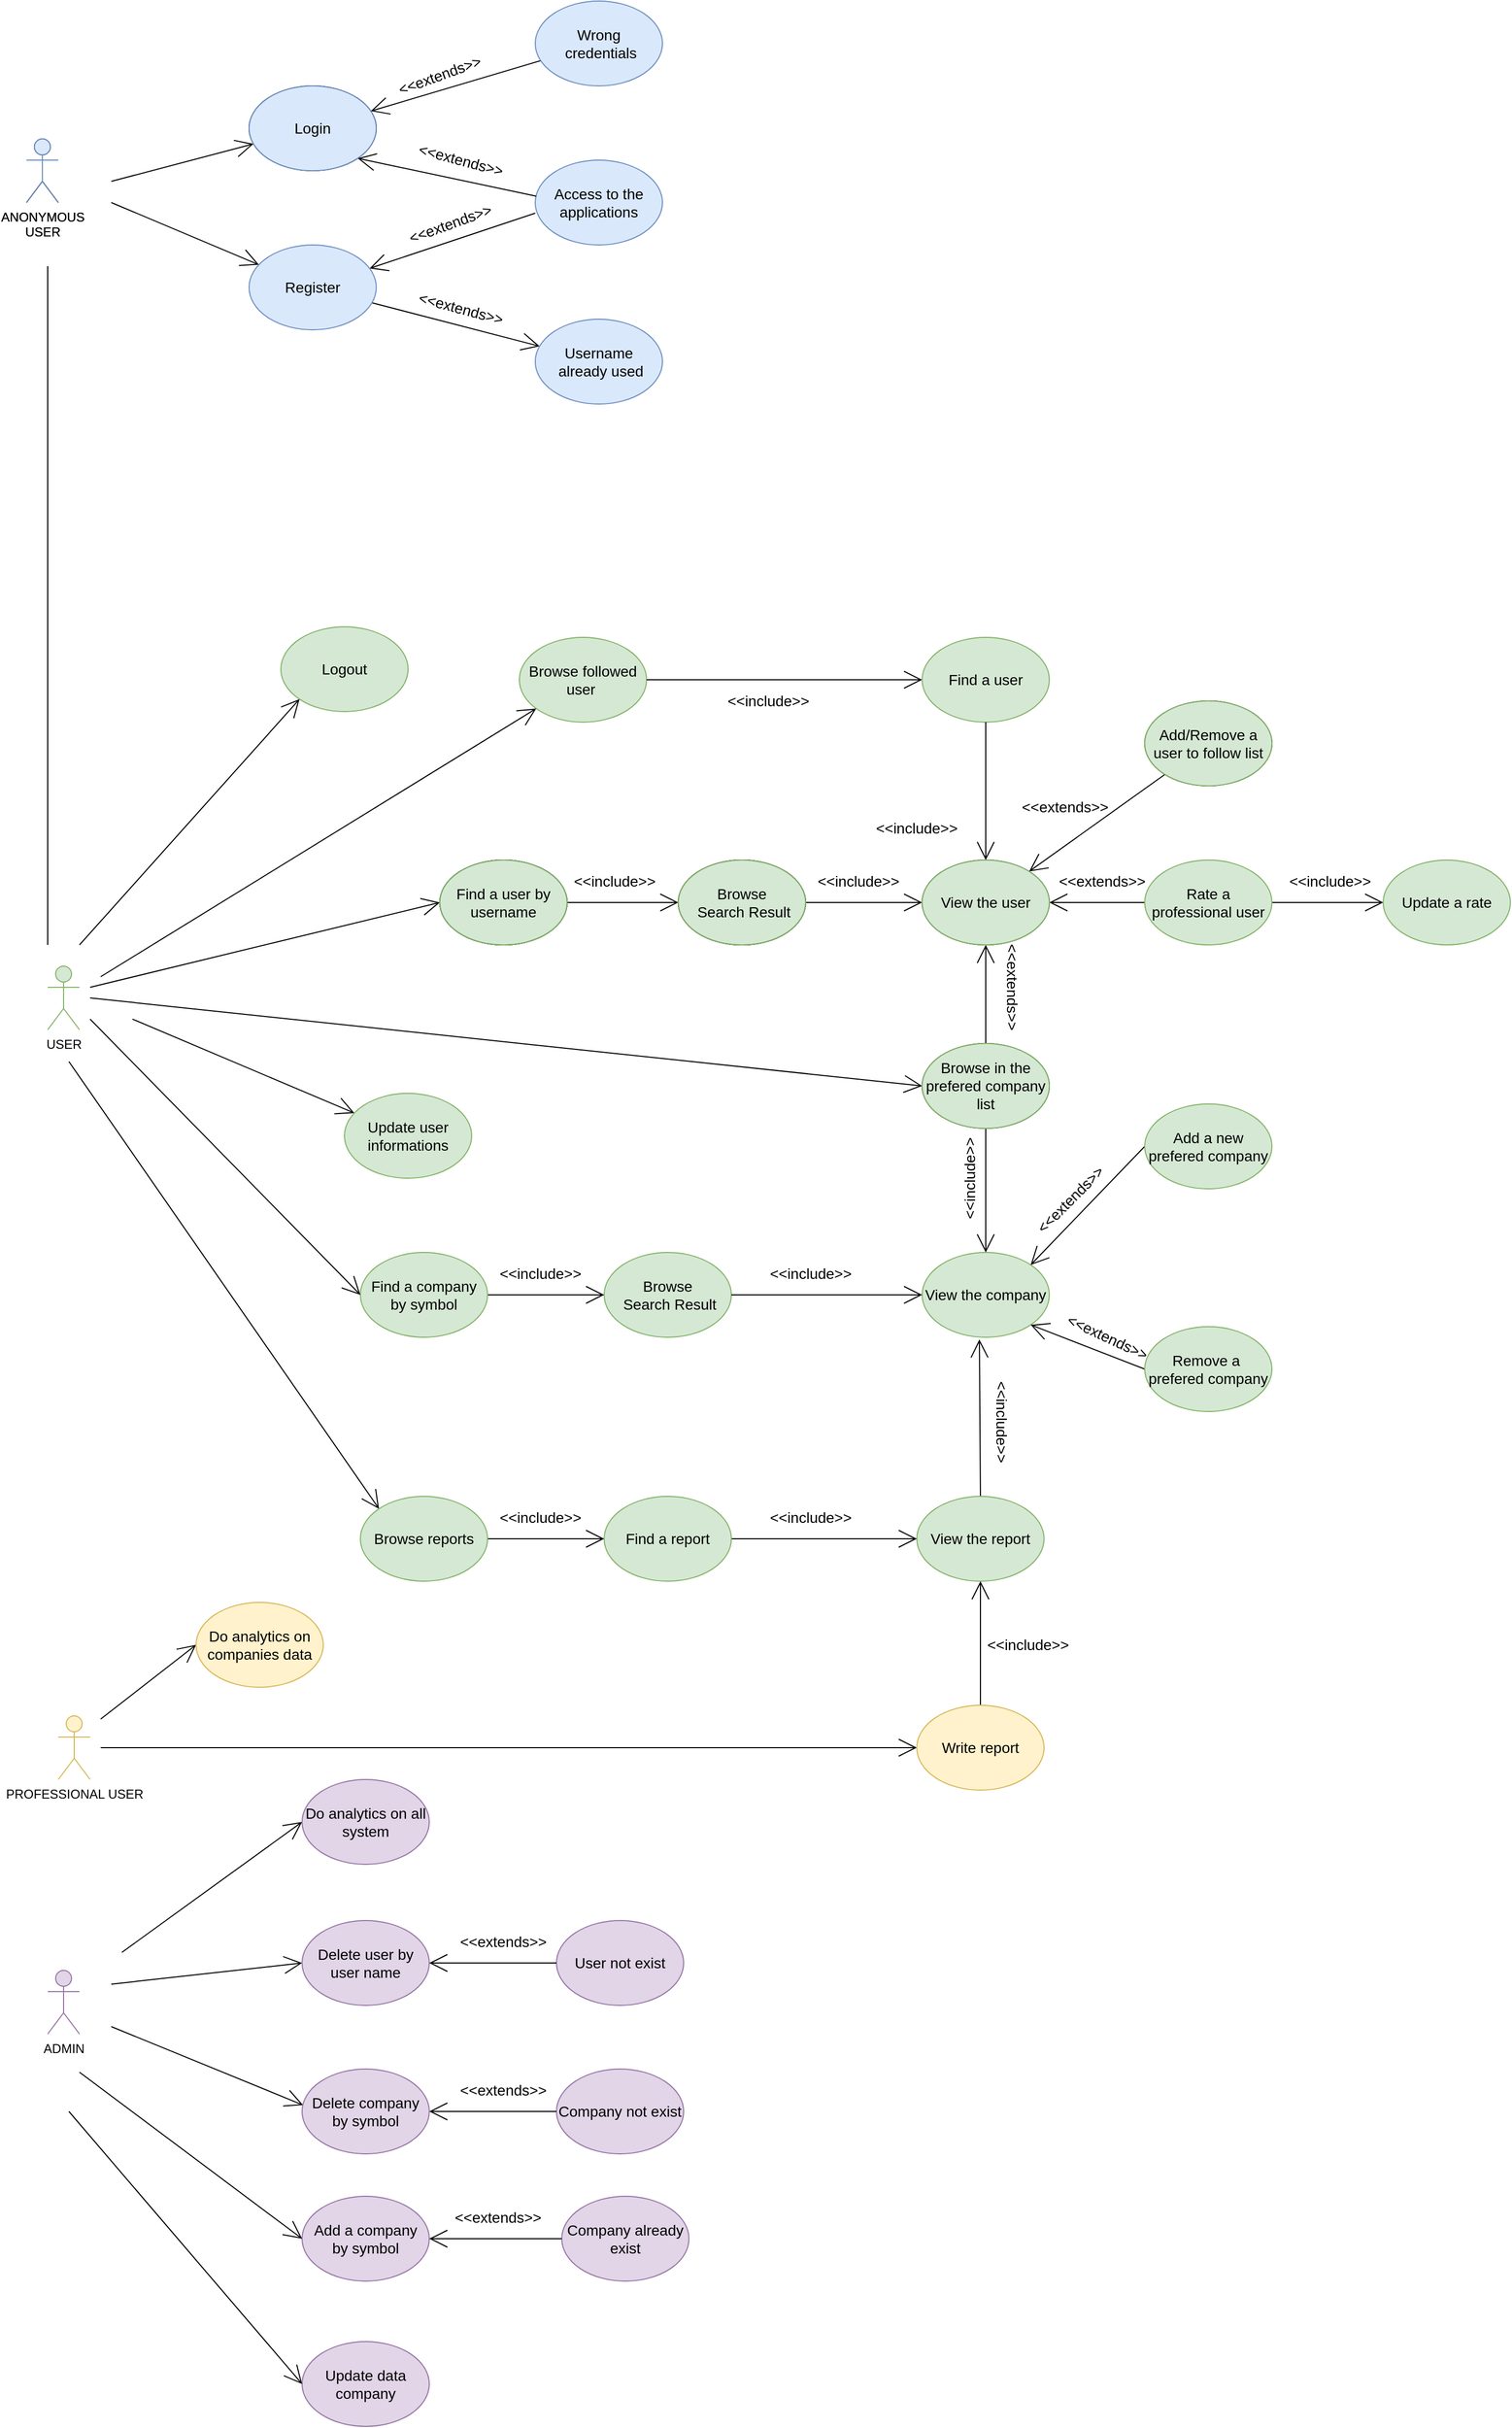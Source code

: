 <mxfile version="14.2.9" type="github">
  <diagram name="Page-1" id="e7e014a7-5840-1c2e-5031-d8a46d1fe8dd">
    <mxGraphModel dx="4063" dy="3003" grid="1" gridSize="10" guides="1" tooltips="1" connect="1" arrows="1" fold="1" page="1" pageScale="1" pageWidth="1169" pageHeight="826" background="#ffffff" math="0" shadow="0">
      <root>
        <mxCell id="0" />
        <mxCell id="1" parent="0" />
        <mxCell id="-wVCh6l1iGJXdoOplOuK-42" value="ANONYMOUS&lt;br&gt;USER&lt;br&gt;" style="shape=umlActor;verticalLabelPosition=bottom;verticalAlign=top;html=1;outlineConnect=0;" parent="1" vertex="1">
          <mxGeometry x="40" y="-580" width="30" height="60" as="geometry" />
        </mxCell>
        <mxCell id="M0NpWcKod3ysI7hmXzI3-88" style="edgeStyle=none;rounded=0;orthogonalLoop=1;jettySize=auto;html=1;entryX=0;entryY=0.5;entryDx=0;entryDy=0;endArrow=open;endFill=0;endSize=15;strokeWidth=1;fontSize=14;" parent="1" target="lM13MU_TnSCRfTrLPsLV-1" edge="1">
          <mxGeometry relative="1" as="geometry">
            <mxPoint x="110" y="937" as="sourcePoint" />
          </mxGeometry>
        </mxCell>
        <mxCell id="-wVCh6l1iGJXdoOplOuK-43" value="PROFESSIONAL USER" style="shape=umlActor;verticalLabelPosition=bottom;verticalAlign=top;html=1;outlineConnect=0;fillColor=#fff2cc;strokeColor=#d6b656;" parent="1" vertex="1">
          <mxGeometry x="70" y="907" width="30" height="60" as="geometry" />
        </mxCell>
        <mxCell id="-wVCh6l1iGJXdoOplOuK-46" value="USER" style="shape=umlActor;verticalLabelPosition=bottom;verticalAlign=top;html=1;outlineConnect=0;fillColor=#d5e8d4;strokeColor=#82b366;" parent="1" vertex="1">
          <mxGeometry x="60" y="200" width="30" height="60" as="geometry" />
        </mxCell>
        <mxCell id="-wVCh6l1iGJXdoOplOuK-52" value="ADMIN" style="shape=umlActor;verticalLabelPosition=bottom;verticalAlign=top;html=1;outlineConnect=0;fillColor=#e1d5e7;strokeColor=#9673a6;" parent="1" vertex="1">
          <mxGeometry x="60" y="1147" width="30" height="60" as="geometry" />
        </mxCell>
        <mxCell id="M0NpWcKod3ysI7hmXzI3-54" value="" style="edgeStyle=none;rounded=0;orthogonalLoop=1;jettySize=auto;html=1;endArrow=open;endFill=0;endSize=15;strokeWidth=1;fontSize=14;" parent="1" source="-wVCh6l1iGJXdoOplOuK-76" target="M0NpWcKod3ysI7hmXzI3-43" edge="1">
          <mxGeometry relative="1" as="geometry" />
        </mxCell>
        <mxCell id="M0NpWcKod3ysI7hmXzI3-56" value="" style="edgeStyle=none;rounded=0;orthogonalLoop=1;jettySize=auto;html=1;endArrow=open;endFill=0;endSize=15;strokeWidth=1;fontSize=14;" parent="1" source="-wVCh6l1iGJXdoOplOuK-76" target="M0NpWcKod3ysI7hmXzI3-55" edge="1">
          <mxGeometry relative="1" as="geometry" />
        </mxCell>
        <mxCell id="-wVCh6l1iGJXdoOplOuK-76" value="Rate a professional user" style="ellipse;whiteSpace=wrap;verticalAlign=middle;align=center;fontSize=14;fillColor=#d5e8d4;strokeColor=#82b366;" parent="1" vertex="1">
          <mxGeometry x="1095" y="100" width="120" height="80" as="geometry" />
        </mxCell>
        <mxCell id="M0NpWcKod3ysI7hmXzI3-41" value="" style="edgeStyle=none;rounded=0;orthogonalLoop=1;jettySize=auto;html=1;endArrow=open;endFill=0;endSize=15;strokeWidth=1;fontSize=14;" parent="1" source="M0NpWcKod3ysI7hmXzI3-40" target="-wVCh6l1iGJXdoOplOuK-77" edge="1">
          <mxGeometry relative="1" as="geometry" />
        </mxCell>
        <mxCell id="-wVCh6l1iGJXdoOplOuK-77" value="View the company" style="ellipse;whiteSpace=wrap;verticalAlign=middle;align=center;fontSize=14;fillColor=#d5e8d4;strokeColor=#82b366;" parent="1" vertex="1">
          <mxGeometry x="885" y="470" width="120" height="80" as="geometry" />
        </mxCell>
        <mxCell id="M0NpWcKod3ysI7hmXzI3-91" style="edgeStyle=none;rounded=0;orthogonalLoop=1;jettySize=auto;html=1;exitX=0;exitY=0.5;exitDx=0;exitDy=0;endArrow=open;endFill=0;endSize=15;strokeWidth=1;fontSize=14;entryX=0;entryY=0.5;entryDx=0;entryDy=0;" parent="1" target="-wVCh6l1iGJXdoOplOuK-90" edge="1">
          <mxGeometry relative="1" as="geometry">
            <mxPoint x="110" y="910" as="sourcePoint" />
          </mxGeometry>
        </mxCell>
        <mxCell id="-wVCh6l1iGJXdoOplOuK-90" value="Do analytics on companies data" style="ellipse;whiteSpace=wrap;verticalAlign=middle;align=center;fontSize=14;fillColor=#fff2cc;strokeColor=#d6b656;" parent="1" vertex="1">
          <mxGeometry x="200" y="800" width="120" height="80" as="geometry" />
        </mxCell>
        <mxCell id="M0NpWcKod3ysI7hmXzI3-89" value="" style="edgeStyle=none;rounded=0;orthogonalLoop=1;jettySize=auto;html=1;endArrow=open;endFill=0;endSize=15;strokeWidth=1;fontSize=14;" parent="1" source="lM13MU_TnSCRfTrLPsLV-1" target="M0NpWcKod3ysI7hmXzI3-63" edge="1">
          <mxGeometry relative="1" as="geometry" />
        </mxCell>
        <mxCell id="lM13MU_TnSCRfTrLPsLV-1" value="Write report" style="ellipse;whiteSpace=wrap;verticalAlign=middle;align=center;fontSize=14;fillColor=#fff2cc;strokeColor=#d6b656;" parent="1" vertex="1">
          <mxGeometry x="880" y="897" width="120" height="80" as="geometry" />
        </mxCell>
        <mxCell id="M0NpWcKod3ysI7hmXzI3-1" value="&lt;font style=&quot;font-size: 14px&quot;&gt;Browse&lt;br&gt;&amp;nbsp;Search Result&lt;/font&gt;" style="ellipse;whiteSpace=wrap;html=1;fillColor=#d5e8d4;strokeColor=#82b366;" parent="1" vertex="1">
          <mxGeometry x="585" y="470" width="120" height="80" as="geometry" />
        </mxCell>
        <mxCell id="M0NpWcKod3ysI7hmXzI3-3" value="" style="edgeStyle=orthogonalEdgeStyle;rounded=0;orthogonalLoop=1;jettySize=auto;html=1;fontSize=14;verticalAlign=middle;strokeWidth=1;endSize=15;endArrow=open;endFill=0;exitX=1;exitY=0.5;exitDx=0;exitDy=0;" parent="1" source="M0NpWcKod3ysI7hmXzI3-2" target="M0NpWcKod3ysI7hmXzI3-1" edge="1">
          <mxGeometry relative="1" as="geometry">
            <mxPoint x="485" y="510" as="sourcePoint" />
          </mxGeometry>
        </mxCell>
        <mxCell id="M0NpWcKod3ysI7hmXzI3-26" value="" style="edgeStyle=none;rounded=0;orthogonalLoop=1;jettySize=auto;html=1;endArrow=open;endFill=0;endSize=15;strokeWidth=1;fontSize=14;" parent="1" target="M0NpWcKod3ysI7hmXzI3-25" edge="1">
          <mxGeometry relative="1" as="geometry">
            <mxPoint x="120" y="-540" as="sourcePoint" />
          </mxGeometry>
        </mxCell>
        <mxCell id="M0NpWcKod3ysI7hmXzI3-53" value="" style="edgeStyle=none;rounded=0;orthogonalLoop=1;jettySize=auto;html=1;endArrow=open;endFill=0;endSize=15;strokeWidth=1;fontSize=14;" parent="1" target="8vEe_Gzx1w0-iKnSHE_O-8" edge="1">
          <mxGeometry relative="1" as="geometry">
            <mxPoint x="140" y="250" as="sourcePoint" />
            <mxPoint x="310.668" y="102.768" as="targetPoint" />
          </mxGeometry>
        </mxCell>
        <mxCell id="M0NpWcKod3ysI7hmXzI3-2" value="&lt;font style=&quot;font-size: 14px&quot;&gt;Find a company by symbol&lt;/font&gt;" style="ellipse;whiteSpace=wrap;html=1;fillColor=#d5e8d4;strokeColor=#82b366;" parent="1" vertex="1">
          <mxGeometry x="355" y="470" width="120" height="80" as="geometry" />
        </mxCell>
        <mxCell id="M0NpWcKod3ysI7hmXzI3-4" value="" style="edgeStyle=orthogonalEdgeStyle;rounded=0;orthogonalLoop=1;jettySize=auto;html=1;fontSize=14;verticalAlign=middle;strokeWidth=1;endSize=15;endArrow=open;endFill=0;exitX=1;exitY=0.5;exitDx=0;exitDy=0;entryX=0;entryY=0.5;entryDx=0;entryDy=0;" parent="1" source="M0NpWcKod3ysI7hmXzI3-1" target="-wVCh6l1iGJXdoOplOuK-77" edge="1">
          <mxGeometry relative="1" as="geometry">
            <mxPoint x="715" y="510" as="sourcePoint" />
            <mxPoint x="825" y="510" as="targetPoint" />
            <Array as="points" />
          </mxGeometry>
        </mxCell>
        <mxCell id="M0NpWcKod3ysI7hmXzI3-9" value="&amp;lt;&amp;lt;include&amp;gt;&amp;gt;" style="text;html=1;strokeColor=none;fillColor=none;align=center;verticalAlign=middle;whiteSpace=wrap;rounded=0;fontSize=14;rotation=-90;" parent="1" vertex="1">
          <mxGeometry x="910" y="390" width="40" height="20" as="geometry" />
        </mxCell>
        <mxCell id="M0NpWcKod3ysI7hmXzI3-10" value="&amp;lt;&amp;lt;include&amp;gt;&amp;gt;" style="text;html=1;strokeColor=none;fillColor=none;align=center;verticalAlign=middle;whiteSpace=wrap;rounded=0;fontSize=14;" parent="1" vertex="1">
          <mxGeometry x="760" y="480" width="40" height="20" as="geometry" />
        </mxCell>
        <mxCell id="M0NpWcKod3ysI7hmXzI3-11" value="&amp;lt;&amp;lt;include&amp;gt;&amp;gt;" style="text;html=1;strokeColor=none;fillColor=none;align=center;verticalAlign=middle;whiteSpace=wrap;rounded=0;fontSize=14;" parent="1" vertex="1">
          <mxGeometry x="505" y="480" width="40" height="20" as="geometry" />
        </mxCell>
        <mxCell id="M0NpWcKod3ysI7hmXzI3-12" value="&amp;lt;&amp;lt;extends&amp;gt;&amp;gt;" style="text;html=1;strokeColor=none;fillColor=none;align=center;verticalAlign=middle;whiteSpace=wrap;rounded=0;fontSize=14;rotation=-20;" parent="1" vertex="1">
          <mxGeometry x="410" y="-650" width="40" height="20" as="geometry" />
        </mxCell>
        <mxCell id="M0NpWcKod3ysI7hmXzI3-13" value="" style="rounded=0;orthogonalLoop=1;jettySize=auto;html=1;fontSize=14;verticalAlign=middle;strokeWidth=1;endSize=15;endArrow=open;endFill=0;exitX=0;exitY=0.5;exitDx=0;exitDy=0;entryX=1;entryY=0;entryDx=0;entryDy=0;" parent="1" source="M0NpWcKod3ysI7hmXzI3-18" target="-wVCh6l1iGJXdoOplOuK-77" edge="1">
          <mxGeometry relative="1" as="geometry">
            <mxPoint x="630" y="20" as="sourcePoint" />
            <mxPoint x="740" y="20" as="targetPoint" />
          </mxGeometry>
        </mxCell>
        <mxCell id="M0NpWcKod3ysI7hmXzI3-15" value="" style="rounded=0;orthogonalLoop=1;jettySize=auto;html=1;fontSize=14;verticalAlign=middle;strokeWidth=1;endSize=15;endArrow=open;endFill=0;exitX=0;exitY=0.5;exitDx=0;exitDy=0;entryX=1;entryY=1;entryDx=0;entryDy=0;" parent="1" source="M0NpWcKod3ysI7hmXzI3-22" target="-wVCh6l1iGJXdoOplOuK-77" edge="1">
          <mxGeometry relative="1" as="geometry">
            <mxPoint x="710" y="280" as="sourcePoint" />
            <mxPoint x="820" y="280" as="targetPoint" />
          </mxGeometry>
        </mxCell>
        <mxCell id="M0NpWcKod3ysI7hmXzI3-17" value="" style="rounded=0;orthogonalLoop=1;jettySize=auto;html=1;fontSize=14;verticalAlign=middle;strokeWidth=1;endSize=15;endArrow=open;endFill=0;entryX=0;entryY=0.5;entryDx=0;entryDy=0;" parent="1" target="M0NpWcKod3ysI7hmXzI3-2" edge="1">
          <mxGeometry relative="1" as="geometry">
            <mxPoint x="100" y="250" as="sourcePoint" />
            <mxPoint x="270" y="220" as="targetPoint" />
          </mxGeometry>
        </mxCell>
        <mxCell id="M0NpWcKod3ysI7hmXzI3-18" value="Add a new prefered company" style="ellipse;whiteSpace=wrap;verticalAlign=middle;align=center;fontSize=14;fillColor=#d5e8d4;strokeColor=#82b366;" parent="1" vertex="1">
          <mxGeometry x="1095" y="330" width="120" height="80" as="geometry" />
        </mxCell>
        <mxCell id="M0NpWcKod3ysI7hmXzI3-21" value="&amp;lt;&amp;lt;extends&amp;gt;&amp;gt;" style="text;html=1;strokeColor=none;fillColor=none;align=center;verticalAlign=middle;whiteSpace=wrap;rounded=0;fontSize=14;rotation=-45;" parent="1" vertex="1">
          <mxGeometry x="1005" y="410" width="40" height="20" as="geometry" />
        </mxCell>
        <mxCell id="M0NpWcKod3ysI7hmXzI3-22" value="Remove a  prefered company" style="ellipse;whiteSpace=wrap;verticalAlign=middle;align=center;fontSize=14;fillColor=#d5e8d4;strokeColor=#82b366;" parent="1" vertex="1">
          <mxGeometry x="1095" y="540" width="120" height="80" as="geometry" />
        </mxCell>
        <mxCell id="M0NpWcKod3ysI7hmXzI3-23" value="&amp;lt;&amp;lt;extends&amp;gt;&amp;gt;" style="text;html=1;strokeColor=none;fillColor=none;align=center;verticalAlign=middle;whiteSpace=wrap;rounded=0;fontSize=14;rotation=25;" parent="1" vertex="1">
          <mxGeometry x="1040" y="540" width="40" height="20" as="geometry" />
        </mxCell>
        <mxCell id="M0NpWcKod3ysI7hmXzI3-28" value="" style="edgeStyle=none;rounded=0;orthogonalLoop=1;jettySize=auto;html=1;endArrow=open;endFill=0;endSize=15;strokeWidth=1;fontSize=14;" parent="1" target="M0NpWcKod3ysI7hmXzI3-27" edge="1">
          <mxGeometry relative="1" as="geometry">
            <mxPoint x="120" y="-520" as="sourcePoint" />
          </mxGeometry>
        </mxCell>
        <mxCell id="M0NpWcKod3ysI7hmXzI3-31" value="" style="edgeStyle=none;rounded=0;orthogonalLoop=1;jettySize=auto;html=1;endArrow=open;endFill=0;endSize=15;strokeWidth=1;fontSize=14;" parent="1" source="M0NpWcKod3ysI7hmXzI3-30" target="M0NpWcKod3ysI7hmXzI3-25" edge="1">
          <mxGeometry relative="1" as="geometry" />
        </mxCell>
        <mxCell id="M0NpWcKod3ysI7hmXzI3-25" value="&lt;font style=&quot;font-size: 14px&quot;&gt;Login&lt;/font&gt;" style="ellipse;whiteSpace=wrap;html=1;" parent="1" vertex="1">
          <mxGeometry x="250" y="-630" width="120" height="80" as="geometry" />
        </mxCell>
        <mxCell id="M0NpWcKod3ysI7hmXzI3-33" value="" style="edgeStyle=none;rounded=0;orthogonalLoop=1;jettySize=auto;html=1;endArrow=open;endFill=0;endSize=15;strokeWidth=1;fontSize=14;exitX=0;exitY=0.625;exitDx=0;exitDy=0;exitPerimeter=0;" parent="1" source="M0NpWcKod3ysI7hmXzI3-32" target="M0NpWcKod3ysI7hmXzI3-27" edge="1">
          <mxGeometry relative="1" as="geometry" />
        </mxCell>
        <mxCell id="M0NpWcKod3ysI7hmXzI3-39" value="" style="edgeStyle=none;rounded=0;orthogonalLoop=1;jettySize=auto;html=1;endArrow=open;endFill=0;endSize=15;strokeWidth=1;fontSize=14;" parent="1" source="M0NpWcKod3ysI7hmXzI3-27" target="M0NpWcKod3ysI7hmXzI3-38" edge="1">
          <mxGeometry relative="1" as="geometry" />
        </mxCell>
        <mxCell id="M0NpWcKod3ysI7hmXzI3-27" value="&lt;font style=&quot;font-size: 14px&quot;&gt;Register&lt;/font&gt;" style="ellipse;whiteSpace=wrap;html=1;fillColor=#dae8fc;strokeColor=#6c8ebf;" parent="1" vertex="1">
          <mxGeometry x="250" y="-480" width="120" height="80" as="geometry" />
        </mxCell>
        <mxCell id="M0NpWcKod3ysI7hmXzI3-30" value="&lt;font style=&quot;font-size: 14px&quot;&gt;Wrong&lt;br&gt;&amp;nbsp;credentials&lt;/font&gt;" style="ellipse;whiteSpace=wrap;html=1;fillColor=#dae8fc;strokeColor=#6c8ebf;" parent="1" vertex="1">
          <mxGeometry x="520" y="-710" width="120" height="80" as="geometry" />
        </mxCell>
        <mxCell id="M0NpWcKod3ysI7hmXzI3-32" value="&lt;font style=&quot;font-size: 14px&quot;&gt;Access to the applications&lt;/font&gt;" style="ellipse;whiteSpace=wrap;html=1;fillColor=#dae8fc;strokeColor=#6c8ebf;" parent="1" vertex="1">
          <mxGeometry x="520" y="-560" width="120" height="80" as="geometry" />
        </mxCell>
        <mxCell id="M0NpWcKod3ysI7hmXzI3-34" value="" style="edgeStyle=none;rounded=0;orthogonalLoop=1;jettySize=auto;html=1;endArrow=open;endFill=0;endSize=15;strokeWidth=1;fontSize=14;entryX=1;entryY=1;entryDx=0;entryDy=0;exitX=0.008;exitY=0.425;exitDx=0;exitDy=0;exitPerimeter=0;" parent="1" source="M0NpWcKod3ysI7hmXzI3-32" target="M0NpWcKod3ysI7hmXzI3-25" edge="1">
          <mxGeometry relative="1" as="geometry">
            <mxPoint x="560" y="-530" as="sourcePoint" />
            <mxPoint x="375.635" y="-474.979" as="targetPoint" />
          </mxGeometry>
        </mxCell>
        <mxCell id="M0NpWcKod3ysI7hmXzI3-35" value="&amp;lt;&amp;lt;extends&amp;gt;&amp;gt;" style="text;html=1;strokeColor=none;fillColor=none;align=center;verticalAlign=middle;whiteSpace=wrap;rounded=0;fontSize=14;rotation=15;" parent="1" vertex="1">
          <mxGeometry x="430" y="-430" width="40" height="20" as="geometry" />
        </mxCell>
        <mxCell id="M0NpWcKod3ysI7hmXzI3-36" value="&amp;lt;&amp;lt;extends&amp;gt;&amp;gt;" style="text;html=1;strokeColor=none;fillColor=none;align=center;verticalAlign=middle;whiteSpace=wrap;rounded=0;fontSize=14;rotation=-20;" parent="1" vertex="1">
          <mxGeometry x="420" y="-510" width="40" height="20" as="geometry" />
        </mxCell>
        <mxCell id="M0NpWcKod3ysI7hmXzI3-37" value="&amp;lt;&amp;lt;extends&amp;gt;&amp;gt;" style="text;html=1;strokeColor=none;fillColor=none;align=center;verticalAlign=middle;whiteSpace=wrap;rounded=0;fontSize=14;rotation=15;" parent="1" vertex="1">
          <mxGeometry x="430" y="-570" width="40" height="20" as="geometry" />
        </mxCell>
        <mxCell id="M0NpWcKod3ysI7hmXzI3-38" value="&lt;font style=&quot;font-size: 14px&quot;&gt;Username&lt;br&gt;&amp;nbsp;already used&lt;/font&gt;" style="ellipse;whiteSpace=wrap;html=1;fillColor=#dae8fc;strokeColor=#6c8ebf;" parent="1" vertex="1">
          <mxGeometry x="520" y="-410" width="120" height="80" as="geometry" />
        </mxCell>
        <mxCell id="M0NpWcKod3ysI7hmXzI3-42" style="edgeStyle=none;rounded=0;orthogonalLoop=1;jettySize=auto;html=1;endArrow=open;endFill=0;endSize=15;strokeWidth=1;fontSize=14;entryX=0;entryY=0.5;entryDx=0;entryDy=0;" parent="1" target="M0NpWcKod3ysI7hmXzI3-40" edge="1">
          <mxGeometry relative="1" as="geometry">
            <mxPoint x="100" y="230" as="sourcePoint" />
          </mxGeometry>
        </mxCell>
        <mxCell id="M0NpWcKod3ysI7hmXzI3-50" value="" style="edgeStyle=none;rounded=0;orthogonalLoop=1;jettySize=auto;html=1;endArrow=open;endFill=0;endSize=15;strokeWidth=1;fontSize=14;" parent="1" source="M0NpWcKod3ysI7hmXzI3-40" target="M0NpWcKod3ysI7hmXzI3-43" edge="1">
          <mxGeometry relative="1" as="geometry" />
        </mxCell>
        <mxCell id="M0NpWcKod3ysI7hmXzI3-40" value="Browse in the prefered company list" style="ellipse;whiteSpace=wrap;verticalAlign=middle;align=center;fontSize=14;" parent="1" vertex="1">
          <mxGeometry x="885" y="273" width="120" height="80" as="geometry" />
        </mxCell>
        <mxCell id="M0NpWcKod3ysI7hmXzI3-86" value="" style="edgeStyle=none;rounded=0;orthogonalLoop=1;jettySize=auto;html=1;endArrow=open;endFill=0;endSize=15;strokeWidth=1;fontSize=14;" parent="1" source="M0NpWcKod3ysI7hmXzI3-85" target="M0NpWcKod3ysI7hmXzI3-43" edge="1">
          <mxGeometry relative="1" as="geometry" />
        </mxCell>
        <mxCell id="M0NpWcKod3ysI7hmXzI3-43" value="View the users" style="ellipse;whiteSpace=wrap;verticalAlign=middle;align=center;fontSize=14;" parent="1" vertex="1">
          <mxGeometry x="885" y="100" width="120" height="80" as="geometry" />
        </mxCell>
        <mxCell id="M0NpWcKod3ysI7hmXzI3-47" value="" style="edgeStyle=none;rounded=0;orthogonalLoop=1;jettySize=auto;html=1;endArrow=open;endFill=0;endSize=15;strokeWidth=1;fontSize=14;" parent="1" source="M0NpWcKod3ysI7hmXzI3-44" target="M0NpWcKod3ysI7hmXzI3-43" edge="1">
          <mxGeometry relative="1" as="geometry" />
        </mxCell>
        <mxCell id="M0NpWcKod3ysI7hmXzI3-44" value="&lt;font style=&quot;font-size: 14px&quot;&gt;Browse&lt;br&gt;&amp;nbsp;Search Result&lt;/font&gt;" style="ellipse;whiteSpace=wrap;html=1;" parent="1" vertex="1">
          <mxGeometry x="655" y="100" width="120" height="80" as="geometry" />
        </mxCell>
        <mxCell id="M0NpWcKod3ysI7hmXzI3-46" value="" style="edgeStyle=none;rounded=0;orthogonalLoop=1;jettySize=auto;html=1;endArrow=open;endFill=0;endSize=15;strokeWidth=1;fontSize=14;" parent="1" source="M0NpWcKod3ysI7hmXzI3-45" target="M0NpWcKod3ysI7hmXzI3-44" edge="1">
          <mxGeometry relative="1" as="geometry" />
        </mxCell>
        <mxCell id="M0NpWcKod3ysI7hmXzI3-48" style="edgeStyle=none;rounded=0;orthogonalLoop=1;jettySize=auto;html=1;endArrow=open;endFill=0;endSize=15;strokeWidth=1;fontSize=14;entryX=0;entryY=0.5;entryDx=0;entryDy=0;" parent="1" target="M0NpWcKod3ysI7hmXzI3-45" edge="1">
          <mxGeometry relative="1" as="geometry">
            <mxPoint x="100" y="220" as="sourcePoint" />
          </mxGeometry>
        </mxCell>
        <mxCell id="M0NpWcKod3ysI7hmXzI3-45" value="&lt;font style=&quot;font-size: 14px&quot;&gt;Find a user&lt;/font&gt;" style="ellipse;whiteSpace=wrap;html=1;" parent="1" vertex="1">
          <mxGeometry x="430" y="100" width="120" height="80" as="geometry" />
        </mxCell>
        <mxCell id="M0NpWcKod3ysI7hmXzI3-51" value="&amp;lt;&amp;lt;extends&amp;gt;&amp;gt;" style="text;html=1;strokeColor=none;fillColor=none;align=center;verticalAlign=middle;whiteSpace=wrap;rounded=0;fontSize=14;rotation=90;" parent="1" vertex="1">
          <mxGeometry x="950" y="210" width="40" height="20" as="geometry" />
        </mxCell>
        <mxCell id="M0NpWcKod3ysI7hmXzI3-55" value="Update a rate" style="ellipse;whiteSpace=wrap;verticalAlign=middle;align=center;fontSize=14;fillColor=#d5e8d4;strokeColor=#82b366;" parent="1" vertex="1">
          <mxGeometry x="1320" y="100" width="120" height="80" as="geometry" />
        </mxCell>
        <mxCell id="M0NpWcKod3ysI7hmXzI3-57" value="&amp;lt;&amp;lt;extends&amp;gt;&amp;gt;" style="text;html=1;strokeColor=none;fillColor=none;align=center;verticalAlign=middle;whiteSpace=wrap;rounded=0;fontSize=14;rotation=0;" parent="1" vertex="1">
          <mxGeometry x="1035" y="110" width="40" height="20" as="geometry" />
        </mxCell>
        <mxCell id="M0NpWcKod3ysI7hmXzI3-58" value="&amp;lt;&amp;lt;include&amp;gt;&amp;gt;" style="text;html=1;strokeColor=none;fillColor=none;align=center;verticalAlign=middle;whiteSpace=wrap;rounded=0;fontSize=14;rotation=0;" parent="1" vertex="1">
          <mxGeometry x="805" y="110" width="40" height="20" as="geometry" />
        </mxCell>
        <mxCell id="M0NpWcKod3ysI7hmXzI3-59" value="&amp;lt;&amp;lt;include&amp;gt;&amp;gt;" style="text;html=1;strokeColor=none;fillColor=none;align=center;verticalAlign=middle;whiteSpace=wrap;rounded=0;fontSize=14;rotation=0;" parent="1" vertex="1">
          <mxGeometry x="575" y="110" width="40" height="20" as="geometry" />
        </mxCell>
        <mxCell id="M0NpWcKod3ysI7hmXzI3-60" value="&amp;lt;&amp;lt;include&amp;gt;&amp;gt;" style="text;html=1;strokeColor=none;fillColor=none;align=center;verticalAlign=middle;whiteSpace=wrap;rounded=0;fontSize=14;rotation=0;" parent="1" vertex="1">
          <mxGeometry x="1250" y="110" width="40" height="20" as="geometry" />
        </mxCell>
        <mxCell id="M0NpWcKod3ysI7hmXzI3-61" value="&lt;font style=&quot;font-size: 14px&quot;&gt;Logout&lt;/font&gt;" style="ellipse;whiteSpace=wrap;html=1;fillColor=#d5e8d4;strokeColor=#82b366;" parent="1" vertex="1">
          <mxGeometry x="280" y="-120" width="120" height="80" as="geometry" />
        </mxCell>
        <mxCell id="M0NpWcKod3ysI7hmXzI3-62" value="" style="edgeStyle=none;rounded=0;orthogonalLoop=1;jettySize=auto;html=1;endArrow=open;endFill=0;endSize=15;strokeWidth=1;fontSize=14;entryX=0;entryY=1;entryDx=0;entryDy=0;" parent="1" target="M0NpWcKod3ysI7hmXzI3-61" edge="1">
          <mxGeometry relative="1" as="geometry">
            <mxPoint x="90" y="180" as="sourcePoint" />
            <mxPoint x="320.668" y="112.768" as="targetPoint" />
          </mxGeometry>
        </mxCell>
        <mxCell id="M0NpWcKod3ysI7hmXzI3-83" style="edgeStyle=none;rounded=0;orthogonalLoop=1;jettySize=auto;html=1;exitX=0.5;exitY=0;exitDx=0;exitDy=0;entryX=0.45;entryY=1.025;entryDx=0;entryDy=0;entryPerimeter=0;endArrow=open;endFill=0;endSize=15;strokeWidth=1;fontSize=14;" parent="1" source="M0NpWcKod3ysI7hmXzI3-63" target="-wVCh6l1iGJXdoOplOuK-77" edge="1">
          <mxGeometry relative="1" as="geometry" />
        </mxCell>
        <mxCell id="M0NpWcKod3ysI7hmXzI3-63" value="View the report" style="ellipse;whiteSpace=wrap;verticalAlign=middle;align=center;fontSize=14;fillColor=#d5e8d4;strokeColor=#82b366;" parent="1" vertex="1">
          <mxGeometry x="880" y="700" width="120" height="80" as="geometry" />
        </mxCell>
        <mxCell id="M0NpWcKod3ysI7hmXzI3-64" value="" style="edgeStyle=none;rounded=0;orthogonalLoop=1;jettySize=auto;html=1;endArrow=open;endFill=0;endSize=15;strokeWidth=1;fontSize=14;" parent="1" source="M0NpWcKod3ysI7hmXzI3-65" target="M0NpWcKod3ysI7hmXzI3-63" edge="1">
          <mxGeometry relative="1" as="geometry" />
        </mxCell>
        <mxCell id="M0NpWcKod3ysI7hmXzI3-65" value="&lt;span style=&quot;font-size: 14px&quot;&gt;Find a report&lt;/span&gt;" style="ellipse;whiteSpace=wrap;html=1;fillColor=#d5e8d4;strokeColor=#82b366;" parent="1" vertex="1">
          <mxGeometry x="585" y="700" width="120" height="80" as="geometry" />
        </mxCell>
        <mxCell id="M0NpWcKod3ysI7hmXzI3-66" value="" style="edgeStyle=none;rounded=0;orthogonalLoop=1;jettySize=auto;html=1;endArrow=open;endFill=0;endSize=15;strokeWidth=1;fontSize=14;" parent="1" source="M0NpWcKod3ysI7hmXzI3-67" target="M0NpWcKod3ysI7hmXzI3-65" edge="1">
          <mxGeometry relative="1" as="geometry" />
        </mxCell>
        <mxCell id="M0NpWcKod3ysI7hmXzI3-70" style="edgeStyle=none;rounded=0;orthogonalLoop=1;jettySize=auto;html=1;exitX=0;exitY=0;exitDx=0;exitDy=0;endArrow=open;endFill=0;endSize=15;strokeWidth=1;fontSize=14;entryX=0;entryY=0;entryDx=0;entryDy=0;" parent="1" target="M0NpWcKod3ysI7hmXzI3-67" edge="1">
          <mxGeometry relative="1" as="geometry">
            <mxPoint x="80" y="290" as="sourcePoint" />
          </mxGeometry>
        </mxCell>
        <mxCell id="M0NpWcKod3ysI7hmXzI3-67" value="&lt;font style=&quot;font-size: 14px&quot;&gt;Browse reports&lt;/font&gt;" style="ellipse;whiteSpace=wrap;html=1;fillColor=#d5e8d4;strokeColor=#82b366;" parent="1" vertex="1">
          <mxGeometry x="355" y="700" width="120" height="80" as="geometry" />
        </mxCell>
        <mxCell id="M0NpWcKod3ysI7hmXzI3-68" value="&amp;lt;&amp;lt;include&amp;gt;&amp;gt;" style="text;html=1;strokeColor=none;fillColor=none;align=center;verticalAlign=middle;whiteSpace=wrap;rounded=0;fontSize=14;rotation=0;" parent="1" vertex="1">
          <mxGeometry x="760" y="710" width="40" height="20" as="geometry" />
        </mxCell>
        <mxCell id="M0NpWcKod3ysI7hmXzI3-69" value="&amp;lt;&amp;lt;include&amp;gt;&amp;gt;" style="text;html=1;strokeColor=none;fillColor=none;align=center;verticalAlign=middle;whiteSpace=wrap;rounded=0;fontSize=14;rotation=0;" parent="1" vertex="1">
          <mxGeometry x="505" y="710" width="40" height="20" as="geometry" />
        </mxCell>
        <mxCell id="M0NpWcKod3ysI7hmXzI3-85" value="Add/Remove a user to follow" style="ellipse;whiteSpace=wrap;verticalAlign=middle;align=center;fontSize=14;" parent="1" vertex="1">
          <mxGeometry x="1095" y="-50" width="120" height="80" as="geometry" />
        </mxCell>
        <mxCell id="M0NpWcKod3ysI7hmXzI3-87" value="&amp;lt;&amp;lt;extends&amp;gt;&amp;gt;" style="text;html=1;strokeColor=none;fillColor=none;align=center;verticalAlign=middle;whiteSpace=wrap;rounded=0;fontSize=14;rotation=0;" parent="1" vertex="1">
          <mxGeometry x="1000" y="40" width="40" height="20" as="geometry" />
        </mxCell>
        <mxCell id="8vEe_Gzx1w0-iKnSHE_O-3" value="&lt;font style=&quot;font-size: 14px&quot;&gt;Browse&lt;br&gt;&amp;nbsp;Search Result&lt;/font&gt;" style="ellipse;whiteSpace=wrap;html=1;" parent="1" vertex="1">
          <mxGeometry x="655" y="100" width="120" height="80" as="geometry" />
        </mxCell>
        <mxCell id="8vEe_Gzx1w0-iKnSHE_O-4" value="&lt;font style=&quot;font-size: 14px&quot;&gt;Find a user&lt;/font&gt;" style="ellipse;whiteSpace=wrap;html=1;" parent="1" vertex="1">
          <mxGeometry x="430" y="100" width="120" height="80" as="geometry" />
        </mxCell>
        <mxCell id="8vEe_Gzx1w0-iKnSHE_O-6" value="&lt;font style=&quot;font-size: 14px&quot;&gt;Browse&lt;br&gt;&amp;nbsp;Search Result&lt;/font&gt;" style="ellipse;whiteSpace=wrap;html=1;fillColor=#d5e8d4;strokeColor=#82b366;" parent="1" vertex="1">
          <mxGeometry x="655" y="100" width="120" height="80" as="geometry" />
        </mxCell>
        <mxCell id="8vEe_Gzx1w0-iKnSHE_O-7" value="&lt;font style=&quot;font-size: 14px&quot;&gt;Find a user by username&lt;/font&gt;" style="ellipse;whiteSpace=wrap;html=1;fillColor=#d5e8d4;strokeColor=#82b366;" parent="1" vertex="1">
          <mxGeometry x="430" y="100" width="120" height="80" as="geometry" />
        </mxCell>
        <mxCell id="8vEe_Gzx1w0-iKnSHE_O-8" value="&lt;font style=&quot;font-size: 14px&quot;&gt;Update user informations&lt;/font&gt;" style="ellipse;whiteSpace=wrap;html=1;fillColor=#d5e8d4;strokeColor=#82b366;" parent="1" vertex="1">
          <mxGeometry x="340" y="320" width="120" height="80" as="geometry" />
        </mxCell>
        <mxCell id="8vEe_Gzx1w0-iKnSHE_O-9" value="View the user" style="ellipse;whiteSpace=wrap;verticalAlign=middle;align=center;fontSize=14;fillColor=#d5e8d4;strokeColor=#82b366;" parent="1" vertex="1">
          <mxGeometry x="885" y="100" width="120" height="80" as="geometry" />
        </mxCell>
        <mxCell id="8vEe_Gzx1w0-iKnSHE_O-10" value="Add/Remove a user to follow list" style="ellipse;whiteSpace=wrap;verticalAlign=middle;align=center;fontSize=14;fillColor=#d5e8d4;strokeColor=#82b366;" parent="1" vertex="1">
          <mxGeometry x="1095" y="-50" width="120" height="80" as="geometry" />
        </mxCell>
        <mxCell id="8vEe_Gzx1w0-iKnSHE_O-11" value="Browse in the prefered company list" style="ellipse;whiteSpace=wrap;verticalAlign=middle;align=center;fontSize=14;fillColor=#d5e8d4;strokeColor=#82b366;" parent="1" vertex="1">
          <mxGeometry x="885" y="273" width="120" height="80" as="geometry" />
        </mxCell>
        <mxCell id="8vEe_Gzx1w0-iKnSHE_O-12" value="ANONYMOUS&lt;br&gt;USER&lt;br&gt;" style="shape=umlActor;verticalLabelPosition=bottom;verticalAlign=top;html=1;outlineConnect=0;fillColor=#dae8fc;strokeColor=#6c8ebf;" parent="1" vertex="1">
          <mxGeometry x="40" y="-580" width="30" height="60" as="geometry" />
        </mxCell>
        <mxCell id="8vEe_Gzx1w0-iKnSHE_O-13" value="&lt;font style=&quot;font-size: 14px&quot;&gt;Login&lt;/font&gt;" style="ellipse;whiteSpace=wrap;html=1;fillColor=#dae8fc;strokeColor=#6c8ebf;" parent="1" vertex="1">
          <mxGeometry x="250" y="-630" width="120" height="80" as="geometry" />
        </mxCell>
        <mxCell id="n8Dz9tglmI0K0--tMUxl-3" value="" style="endArrow=none;html=1;" parent="1" edge="1">
          <mxGeometry width="50" height="50" relative="1" as="geometry">
            <mxPoint x="60" y="180" as="sourcePoint" />
            <mxPoint x="60" y="-460" as="targetPoint" />
          </mxGeometry>
        </mxCell>
        <mxCell id="VHa5E0-b525BYpAcqddI-2" value="&amp;lt;&amp;lt;include&amp;gt;&amp;gt;" style="text;html=1;strokeColor=none;fillColor=none;align=center;verticalAlign=middle;whiteSpace=wrap;rounded=0;fontSize=14;rotation=90;" parent="1" vertex="1">
          <mxGeometry x="940" y="620" width="40" height="20" as="geometry" />
        </mxCell>
        <mxCell id="VHa5E0-b525BYpAcqddI-5" style="edgeStyle=none;rounded=0;orthogonalLoop=1;jettySize=auto;html=1;exitX=0;exitY=0.5;exitDx=0;exitDy=0;endArrow=open;endFill=0;endSize=15;strokeWidth=1;fontSize=14;entryX=0;entryY=0.5;entryDx=0;entryDy=0;" parent="1" target="VHa5E0-b525BYpAcqddI-6" edge="1">
          <mxGeometry relative="1" as="geometry">
            <mxPoint x="130" y="1130" as="sourcePoint" />
            <mxPoint x="240" y="1080" as="targetPoint" />
          </mxGeometry>
        </mxCell>
        <mxCell id="VHa5E0-b525BYpAcqddI-6" value="Do analytics on all system" style="ellipse;whiteSpace=wrap;verticalAlign=middle;align=center;fontSize=14;fillColor=#e1d5e7;strokeColor=#9673a6;" parent="1" vertex="1">
          <mxGeometry x="300" y="967" width="120" height="80" as="geometry" />
        </mxCell>
        <mxCell id="VHa5E0-b525BYpAcqddI-8" style="edgeStyle=none;rounded=0;orthogonalLoop=1;jettySize=auto;html=1;endArrow=open;endFill=0;endSize=15;strokeWidth=1;fontSize=14;entryX=0;entryY=0.5;entryDx=0;entryDy=0;" parent="1" target="VHa5E0-b525BYpAcqddI-9" edge="1">
          <mxGeometry relative="1" as="geometry">
            <mxPoint x="120" y="1160" as="sourcePoint" />
            <mxPoint x="280" y="1180" as="targetPoint" />
          </mxGeometry>
        </mxCell>
        <mxCell id="VHa5E0-b525BYpAcqddI-9" value="Delete user by user name" style="ellipse;whiteSpace=wrap;verticalAlign=middle;align=center;fontSize=14;fillColor=#e1d5e7;strokeColor=#9673a6;" parent="1" vertex="1">
          <mxGeometry x="300" y="1100" width="120" height="80" as="geometry" />
        </mxCell>
        <mxCell id="VHa5E0-b525BYpAcqddI-10" value="User not exist" style="ellipse;whiteSpace=wrap;verticalAlign=middle;align=center;fontSize=14;fillColor=#e1d5e7;strokeColor=#9673a6;" parent="1" vertex="1">
          <mxGeometry x="540" y="1100" width="120" height="80" as="geometry" />
        </mxCell>
        <mxCell id="VHa5E0-b525BYpAcqddI-12" value="Company not exist" style="ellipse;whiteSpace=wrap;verticalAlign=middle;align=center;fontSize=14;fillColor=#e1d5e7;strokeColor=#9673a6;" parent="1" vertex="1">
          <mxGeometry x="540" y="1240" width="120" height="80" as="geometry" />
        </mxCell>
        <mxCell id="VHa5E0-b525BYpAcqddI-14" style="edgeStyle=none;rounded=0;orthogonalLoop=1;jettySize=auto;html=1;endArrow=open;endFill=0;endSize=15;strokeWidth=1;fontSize=14;entryX=0.008;entryY=0.425;entryDx=0;entryDy=0;entryPerimeter=0;" parent="1" target="VHa5E0-b525BYpAcqddI-17" edge="1">
          <mxGeometry relative="1" as="geometry">
            <mxPoint x="120" y="1200" as="sourcePoint" />
            <mxPoint x="260" y="1270" as="targetPoint" />
          </mxGeometry>
        </mxCell>
        <mxCell id="VHa5E0-b525BYpAcqddI-15" style="edgeStyle=none;rounded=0;orthogonalLoop=1;jettySize=auto;html=1;exitX=0;exitY=0.5;exitDx=0;exitDy=0;endArrow=open;endFill=0;endSize=15;strokeWidth=1;fontSize=14;entryX=1;entryY=0.5;entryDx=0;entryDy=0;fillColor=#e1d5e7;" parent="1" source="VHa5E0-b525BYpAcqddI-10" target="VHa5E0-b525BYpAcqddI-9" edge="1">
          <mxGeometry relative="1" as="geometry">
            <mxPoint x="190" y="1250" as="sourcePoint" />
            <mxPoint x="320" y="1160" as="targetPoint" />
          </mxGeometry>
        </mxCell>
        <mxCell id="VHa5E0-b525BYpAcqddI-16" style="edgeStyle=none;rounded=0;orthogonalLoop=1;jettySize=auto;html=1;endArrow=open;endFill=0;endSize=15;strokeWidth=1;fontSize=14;entryX=1;entryY=0.5;entryDx=0;entryDy=0;exitX=0;exitY=0.5;exitDx=0;exitDy=0;fillColor=#e1d5e7;" parent="1" source="VHa5E0-b525BYpAcqddI-12" target="VHa5E0-b525BYpAcqddI-17" edge="1">
          <mxGeometry relative="1" as="geometry">
            <mxPoint x="330" y="1170" as="sourcePoint" />
            <mxPoint x="200" y="1260" as="targetPoint" />
          </mxGeometry>
        </mxCell>
        <mxCell id="VHa5E0-b525BYpAcqddI-17" value="Delete company&#xa;by symbol" style="ellipse;whiteSpace=wrap;verticalAlign=middle;align=center;fontSize=14;fillColor=#e1d5e7;strokeColor=#9673a6;" parent="1" vertex="1">
          <mxGeometry x="300" y="1240" width="120" height="80" as="geometry" />
        </mxCell>
        <mxCell id="VHa5E0-b525BYpAcqddI-19" value="Add a company&#xa;by symbol" style="ellipse;whiteSpace=wrap;verticalAlign=middle;align=center;fontSize=14;fillColor=#e1d5e7;strokeColor=#9673a6;" parent="1" vertex="1">
          <mxGeometry x="300" y="1360" width="120" height="80" as="geometry" />
        </mxCell>
        <mxCell id="VHa5E0-b525BYpAcqddI-21" style="edgeStyle=none;rounded=0;orthogonalLoop=1;jettySize=auto;html=1;endArrow=open;endFill=0;endSize=15;strokeWidth=1;fontSize=14;entryX=0;entryY=0.5;entryDx=0;entryDy=0;" parent="1" target="VHa5E0-b525BYpAcqddI-19" edge="1">
          <mxGeometry relative="1" as="geometry">
            <mxPoint x="90" y="1243" as="sourcePoint" />
            <mxPoint x="270.96" y="1317" as="targetPoint" />
          </mxGeometry>
        </mxCell>
        <mxCell id="VHa5E0-b525BYpAcqddI-22" value="Company already exist" style="ellipse;whiteSpace=wrap;verticalAlign=middle;align=center;fontSize=14;fillColor=#e1d5e7;strokeColor=#9673a6;" parent="1" vertex="1">
          <mxGeometry x="545" y="1360" width="120" height="80" as="geometry" />
        </mxCell>
        <mxCell id="VHa5E0-b525BYpAcqddI-23" style="edgeStyle=none;rounded=0;orthogonalLoop=1;jettySize=auto;html=1;endArrow=open;endFill=0;endSize=15;strokeWidth=1;fontSize=14;entryX=1;entryY=0.5;entryDx=0;entryDy=0;exitX=0;exitY=0.5;exitDx=0;exitDy=0;fillColor=#e1d5e7;" parent="1" source="VHa5E0-b525BYpAcqddI-22" target="VHa5E0-b525BYpAcqddI-19" edge="1">
          <mxGeometry relative="1" as="geometry">
            <mxPoint x="530" y="1399.5" as="sourcePoint" />
            <mxPoint x="430" y="1399.5" as="targetPoint" />
          </mxGeometry>
        </mxCell>
        <mxCell id="VHa5E0-b525BYpAcqddI-25" value="Update data company" style="ellipse;whiteSpace=wrap;verticalAlign=middle;align=center;fontSize=14;fillColor=#e1d5e7;strokeColor=#9673a6;" parent="1" vertex="1">
          <mxGeometry x="300" y="1497" width="120" height="80" as="geometry" />
        </mxCell>
        <mxCell id="VHa5E0-b525BYpAcqddI-26" style="edgeStyle=none;rounded=0;orthogonalLoop=1;jettySize=auto;html=1;endArrow=open;endFill=0;endSize=15;strokeWidth=1;fontSize=14;entryX=0;entryY=0.5;entryDx=0;entryDy=0;" parent="1" target="VHa5E0-b525BYpAcqddI-25" edge="1">
          <mxGeometry relative="1" as="geometry">
            <mxPoint x="80" y="1280" as="sourcePoint" />
            <mxPoint x="270.96" y="1454" as="targetPoint" />
          </mxGeometry>
        </mxCell>
        <mxCell id="VHa5E0-b525BYpAcqddI-27" value="Browse followed user " style="ellipse;whiteSpace=wrap;verticalAlign=middle;align=center;fontSize=14;fillColor=#d5e8d4;strokeColor=#82b366;" parent="1" vertex="1">
          <mxGeometry x="505" y="-110" width="120" height="80" as="geometry" />
        </mxCell>
        <mxCell id="VHa5E0-b525BYpAcqddI-28" value="" style="edgeStyle=none;rounded=0;orthogonalLoop=1;jettySize=auto;html=1;endArrow=open;endFill=0;endSize=15;strokeWidth=1;fontSize=14;" parent="1" target="VHa5E0-b525BYpAcqddI-27" edge="1">
          <mxGeometry relative="1" as="geometry">
            <mxPoint x="110" y="210" as="sourcePoint" />
            <mxPoint x="320.668" y="112.768" as="targetPoint" />
          </mxGeometry>
        </mxCell>
        <mxCell id="VHa5E0-b525BYpAcqddI-29" value="" style="edgeStyle=none;rounded=0;orthogonalLoop=1;jettySize=auto;html=1;endArrow=open;endFill=0;endSize=15;strokeWidth=1;fontSize=14;exitX=1;exitY=0.5;exitDx=0;exitDy=0;entryX=0;entryY=0.5;entryDx=0;entryDy=0;" parent="1" source="VHa5E0-b525BYpAcqddI-27" target="VHa5E0-b525BYpAcqddI-32" edge="1">
          <mxGeometry relative="1" as="geometry">
            <mxPoint x="490" y="190" as="sourcePoint" />
            <mxPoint x="860" y="10" as="targetPoint" />
          </mxGeometry>
        </mxCell>
        <mxCell id="VHa5E0-b525BYpAcqddI-30" value="&amp;lt;&amp;lt;include&amp;gt;&amp;gt;" style="text;html=1;strokeColor=none;fillColor=none;align=center;verticalAlign=middle;whiteSpace=wrap;rounded=0;fontSize=14;rotation=0;" parent="1" vertex="1">
          <mxGeometry x="720" y="-60" width="40" height="20" as="geometry" />
        </mxCell>
        <mxCell id="VHa5E0-b525BYpAcqddI-32" value="&lt;font style=&quot;font-size: 14px&quot;&gt;Find a user&lt;/font&gt;" style="ellipse;whiteSpace=wrap;html=1;fillColor=#d5e8d4;strokeColor=#82b366;" parent="1" vertex="1">
          <mxGeometry x="885" y="-110" width="120" height="80" as="geometry" />
        </mxCell>
        <mxCell id="VHa5E0-b525BYpAcqddI-34" value="" style="edgeStyle=none;rounded=0;orthogonalLoop=1;jettySize=auto;html=1;endArrow=open;endFill=0;endSize=15;strokeWidth=1;fontSize=14;exitX=0.5;exitY=1;exitDx=0;exitDy=0;entryX=0.5;entryY=0;entryDx=0;entryDy=0;" parent="1" source="VHa5E0-b525BYpAcqddI-32" target="8vEe_Gzx1w0-iKnSHE_O-9" edge="1">
          <mxGeometry relative="1" as="geometry">
            <mxPoint x="970" y="-20" as="sourcePoint" />
            <mxPoint x="1080" y="-20" as="targetPoint" />
          </mxGeometry>
        </mxCell>
        <mxCell id="VHa5E0-b525BYpAcqddI-35" value="&amp;lt;&amp;lt;include&amp;gt;&amp;gt;" style="text;html=1;strokeColor=none;fillColor=none;align=center;verticalAlign=middle;whiteSpace=wrap;rounded=0;fontSize=14;rotation=0;" parent="1" vertex="1">
          <mxGeometry x="860" y="60" width="40" height="20" as="geometry" />
        </mxCell>
        <mxCell id="VHa5E0-b525BYpAcqddI-37" value="&amp;lt;&amp;lt;include&amp;gt;&amp;gt;" style="text;html=1;strokeColor=none;fillColor=none;align=center;verticalAlign=middle;whiteSpace=wrap;rounded=0;fontSize=14;rotation=0;" parent="1" vertex="1">
          <mxGeometry x="965" y="830" width="40" height="20" as="geometry" />
        </mxCell>
        <mxCell id="VHa5E0-b525BYpAcqddI-38" value="&amp;lt;&amp;lt;extends&amp;gt;&amp;gt;" style="text;html=1;strokeColor=none;fillColor=none;align=center;verticalAlign=middle;whiteSpace=wrap;rounded=0;fontSize=14;rotation=0;" parent="1" vertex="1">
          <mxGeometry x="470" y="1110" width="40" height="20" as="geometry" />
        </mxCell>
        <mxCell id="VHa5E0-b525BYpAcqddI-39" value="&amp;lt;&amp;lt;extends&amp;gt;&amp;gt;" style="text;html=1;strokeColor=none;fillColor=none;align=center;verticalAlign=middle;whiteSpace=wrap;rounded=0;fontSize=14;rotation=0;" parent="1" vertex="1">
          <mxGeometry x="470" y="1250" width="40" height="20" as="geometry" />
        </mxCell>
        <mxCell id="VHa5E0-b525BYpAcqddI-40" value="&amp;lt;&amp;lt;extends&amp;gt;&amp;gt;" style="text;html=1;strokeColor=none;fillColor=none;align=center;verticalAlign=middle;whiteSpace=wrap;rounded=0;fontSize=14;rotation=0;" parent="1" vertex="1">
          <mxGeometry x="465" y="1370" width="40" height="20" as="geometry" />
        </mxCell>
      </root>
    </mxGraphModel>
  </diagram>
</mxfile>
